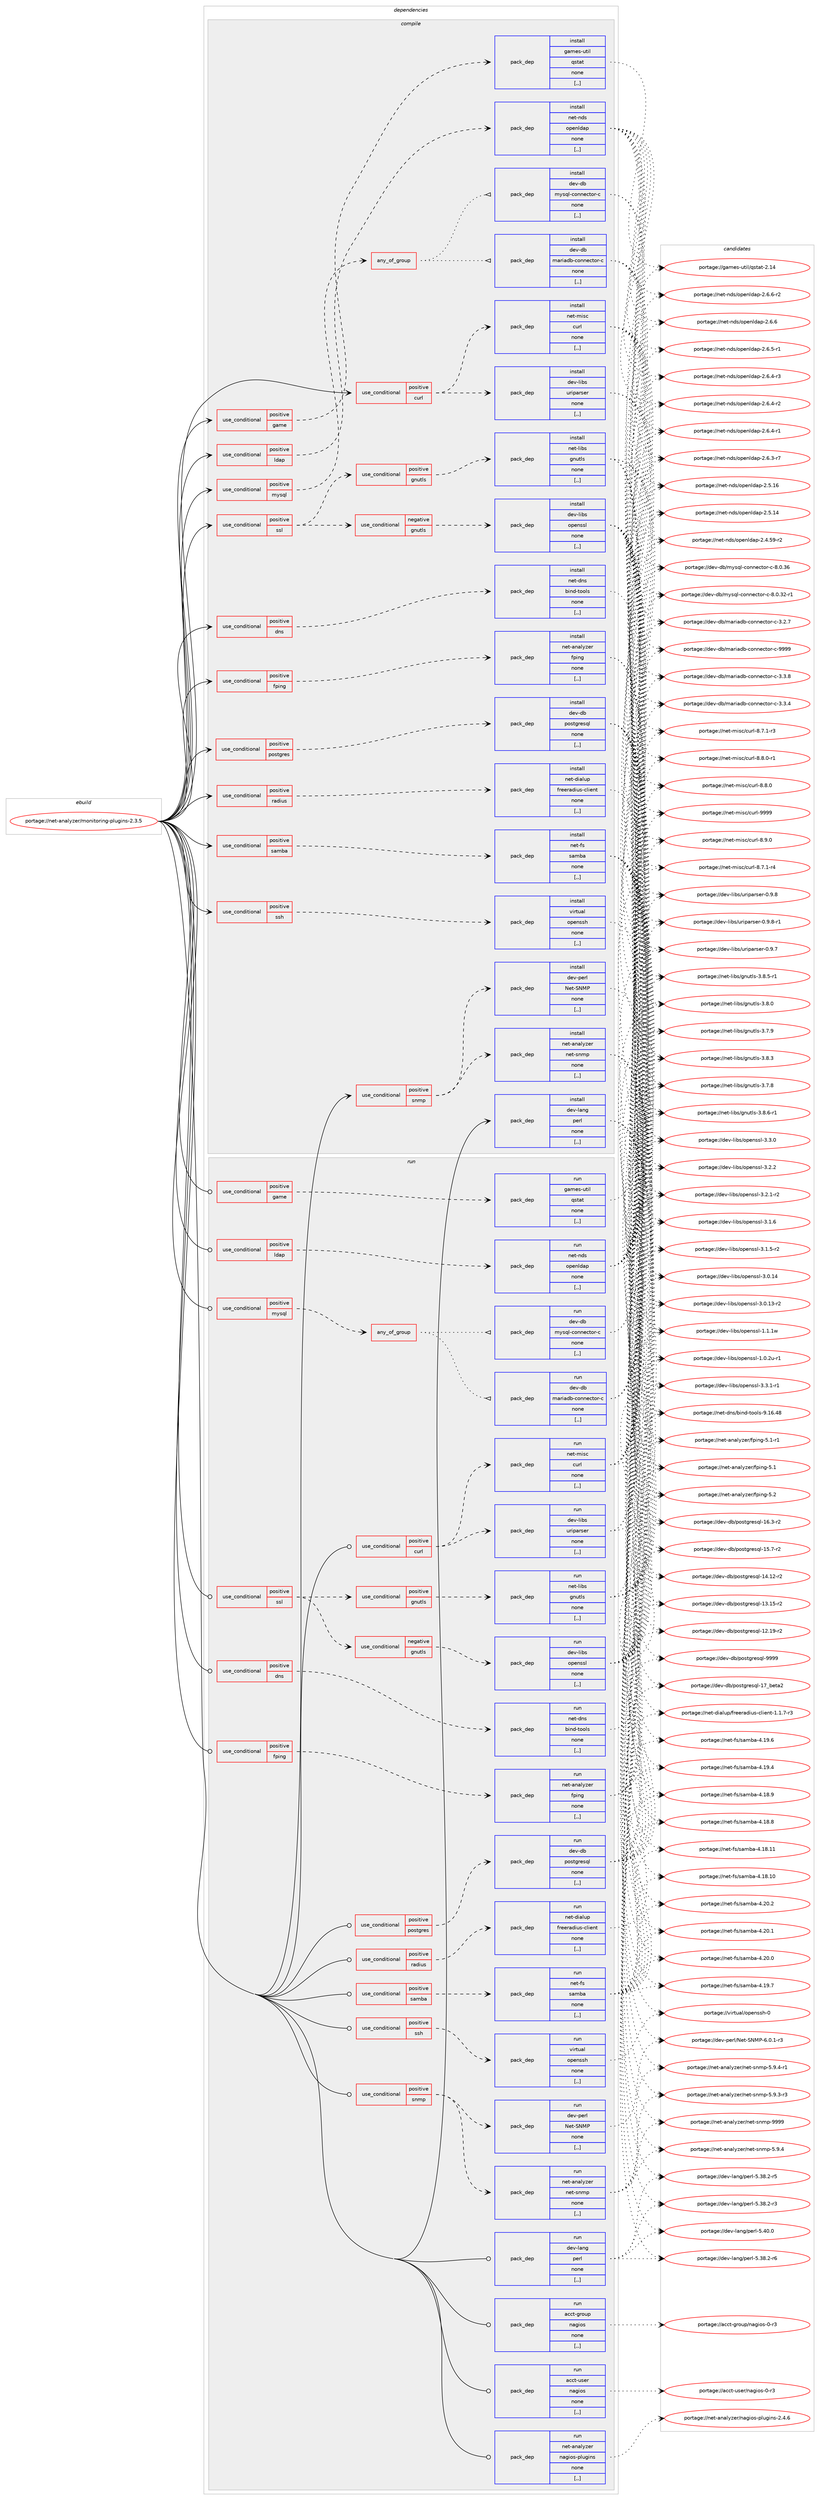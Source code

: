 digraph prolog {

# *************
# Graph options
# *************

newrank=true;
concentrate=true;
compound=true;
graph [rankdir=LR,fontname=Helvetica,fontsize=10,ranksep=1.5];#, ranksep=2.5, nodesep=0.2];
edge  [arrowhead=vee];
node  [fontname=Helvetica,fontsize=10];

# **********
# The ebuild
# **********

subgraph cluster_leftcol {
color=gray;
label=<<i>ebuild</i>>;
id [label="portage://net-analyzer/monitoring-plugins-2.3.5", color=red, width=4, href="../net-analyzer/monitoring-plugins-2.3.5.svg"];
}

# ****************
# The dependencies
# ****************

subgraph cluster_midcol {
color=gray;
label=<<i>dependencies</i>>;
subgraph cluster_compile {
fillcolor="#eeeeee";
style=filled;
label=<<i>compile</i>>;
subgraph cond86880 {
dependency337664 [label=<<TABLE BORDER="0" CELLBORDER="1" CELLSPACING="0" CELLPADDING="4"><TR><TD ROWSPAN="3" CELLPADDING="10">use_conditional</TD></TR><TR><TD>positive</TD></TR><TR><TD>curl</TD></TR></TABLE>>, shape=none, color=red];
subgraph pack248231 {
dependency337665 [label=<<TABLE BORDER="0" CELLBORDER="1" CELLSPACING="0" CELLPADDING="4" WIDTH="220"><TR><TD ROWSPAN="6" CELLPADDING="30">pack_dep</TD></TR><TR><TD WIDTH="110">install</TD></TR><TR><TD>dev-libs</TD></TR><TR><TD>uriparser</TD></TR><TR><TD>none</TD></TR><TR><TD>[,,]</TD></TR></TABLE>>, shape=none, color=blue];
}
dependency337664:e -> dependency337665:w [weight=20,style="dashed",arrowhead="vee"];
subgraph pack248232 {
dependency337666 [label=<<TABLE BORDER="0" CELLBORDER="1" CELLSPACING="0" CELLPADDING="4" WIDTH="220"><TR><TD ROWSPAN="6" CELLPADDING="30">pack_dep</TD></TR><TR><TD WIDTH="110">install</TD></TR><TR><TD>net-misc</TD></TR><TR><TD>curl</TD></TR><TR><TD>none</TD></TR><TR><TD>[,,]</TD></TR></TABLE>>, shape=none, color=blue];
}
dependency337664:e -> dependency337666:w [weight=20,style="dashed",arrowhead="vee"];
}
id:e -> dependency337664:w [weight=20,style="solid",arrowhead="vee"];
subgraph cond86881 {
dependency337667 [label=<<TABLE BORDER="0" CELLBORDER="1" CELLSPACING="0" CELLPADDING="4"><TR><TD ROWSPAN="3" CELLPADDING="10">use_conditional</TD></TR><TR><TD>positive</TD></TR><TR><TD>dns</TD></TR></TABLE>>, shape=none, color=red];
subgraph pack248233 {
dependency337668 [label=<<TABLE BORDER="0" CELLBORDER="1" CELLSPACING="0" CELLPADDING="4" WIDTH="220"><TR><TD ROWSPAN="6" CELLPADDING="30">pack_dep</TD></TR><TR><TD WIDTH="110">install</TD></TR><TR><TD>net-dns</TD></TR><TR><TD>bind-tools</TD></TR><TR><TD>none</TD></TR><TR><TD>[,,]</TD></TR></TABLE>>, shape=none, color=blue];
}
dependency337667:e -> dependency337668:w [weight=20,style="dashed",arrowhead="vee"];
}
id:e -> dependency337667:w [weight=20,style="solid",arrowhead="vee"];
subgraph cond86882 {
dependency337669 [label=<<TABLE BORDER="0" CELLBORDER="1" CELLSPACING="0" CELLPADDING="4"><TR><TD ROWSPAN="3" CELLPADDING="10">use_conditional</TD></TR><TR><TD>positive</TD></TR><TR><TD>fping</TD></TR></TABLE>>, shape=none, color=red];
subgraph pack248234 {
dependency337670 [label=<<TABLE BORDER="0" CELLBORDER="1" CELLSPACING="0" CELLPADDING="4" WIDTH="220"><TR><TD ROWSPAN="6" CELLPADDING="30">pack_dep</TD></TR><TR><TD WIDTH="110">install</TD></TR><TR><TD>net-analyzer</TD></TR><TR><TD>fping</TD></TR><TR><TD>none</TD></TR><TR><TD>[,,]</TD></TR></TABLE>>, shape=none, color=blue];
}
dependency337669:e -> dependency337670:w [weight=20,style="dashed",arrowhead="vee"];
}
id:e -> dependency337669:w [weight=20,style="solid",arrowhead="vee"];
subgraph cond86883 {
dependency337671 [label=<<TABLE BORDER="0" CELLBORDER="1" CELLSPACING="0" CELLPADDING="4"><TR><TD ROWSPAN="3" CELLPADDING="10">use_conditional</TD></TR><TR><TD>positive</TD></TR><TR><TD>game</TD></TR></TABLE>>, shape=none, color=red];
subgraph pack248235 {
dependency337672 [label=<<TABLE BORDER="0" CELLBORDER="1" CELLSPACING="0" CELLPADDING="4" WIDTH="220"><TR><TD ROWSPAN="6" CELLPADDING="30">pack_dep</TD></TR><TR><TD WIDTH="110">install</TD></TR><TR><TD>games-util</TD></TR><TR><TD>qstat</TD></TR><TR><TD>none</TD></TR><TR><TD>[,,]</TD></TR></TABLE>>, shape=none, color=blue];
}
dependency337671:e -> dependency337672:w [weight=20,style="dashed",arrowhead="vee"];
}
id:e -> dependency337671:w [weight=20,style="solid",arrowhead="vee"];
subgraph cond86884 {
dependency337673 [label=<<TABLE BORDER="0" CELLBORDER="1" CELLSPACING="0" CELLPADDING="4"><TR><TD ROWSPAN="3" CELLPADDING="10">use_conditional</TD></TR><TR><TD>positive</TD></TR><TR><TD>ldap</TD></TR></TABLE>>, shape=none, color=red];
subgraph pack248236 {
dependency337674 [label=<<TABLE BORDER="0" CELLBORDER="1" CELLSPACING="0" CELLPADDING="4" WIDTH="220"><TR><TD ROWSPAN="6" CELLPADDING="30">pack_dep</TD></TR><TR><TD WIDTH="110">install</TD></TR><TR><TD>net-nds</TD></TR><TR><TD>openldap</TD></TR><TR><TD>none</TD></TR><TR><TD>[,,]</TD></TR></TABLE>>, shape=none, color=blue];
}
dependency337673:e -> dependency337674:w [weight=20,style="dashed",arrowhead="vee"];
}
id:e -> dependency337673:w [weight=20,style="solid",arrowhead="vee"];
subgraph cond86885 {
dependency337675 [label=<<TABLE BORDER="0" CELLBORDER="1" CELLSPACING="0" CELLPADDING="4"><TR><TD ROWSPAN="3" CELLPADDING="10">use_conditional</TD></TR><TR><TD>positive</TD></TR><TR><TD>mysql</TD></TR></TABLE>>, shape=none, color=red];
subgraph any2373 {
dependency337676 [label=<<TABLE BORDER="0" CELLBORDER="1" CELLSPACING="0" CELLPADDING="4"><TR><TD CELLPADDING="10">any_of_group</TD></TR></TABLE>>, shape=none, color=red];subgraph pack248237 {
dependency337677 [label=<<TABLE BORDER="0" CELLBORDER="1" CELLSPACING="0" CELLPADDING="4" WIDTH="220"><TR><TD ROWSPAN="6" CELLPADDING="30">pack_dep</TD></TR><TR><TD WIDTH="110">install</TD></TR><TR><TD>dev-db</TD></TR><TR><TD>mysql-connector-c</TD></TR><TR><TD>none</TD></TR><TR><TD>[,,]</TD></TR></TABLE>>, shape=none, color=blue];
}
dependency337676:e -> dependency337677:w [weight=20,style="dotted",arrowhead="oinv"];
subgraph pack248238 {
dependency337678 [label=<<TABLE BORDER="0" CELLBORDER="1" CELLSPACING="0" CELLPADDING="4" WIDTH="220"><TR><TD ROWSPAN="6" CELLPADDING="30">pack_dep</TD></TR><TR><TD WIDTH="110">install</TD></TR><TR><TD>dev-db</TD></TR><TR><TD>mariadb-connector-c</TD></TR><TR><TD>none</TD></TR><TR><TD>[,,]</TD></TR></TABLE>>, shape=none, color=blue];
}
dependency337676:e -> dependency337678:w [weight=20,style="dotted",arrowhead="oinv"];
}
dependency337675:e -> dependency337676:w [weight=20,style="dashed",arrowhead="vee"];
}
id:e -> dependency337675:w [weight=20,style="solid",arrowhead="vee"];
subgraph cond86886 {
dependency337679 [label=<<TABLE BORDER="0" CELLBORDER="1" CELLSPACING="0" CELLPADDING="4"><TR><TD ROWSPAN="3" CELLPADDING="10">use_conditional</TD></TR><TR><TD>positive</TD></TR><TR><TD>postgres</TD></TR></TABLE>>, shape=none, color=red];
subgraph pack248239 {
dependency337680 [label=<<TABLE BORDER="0" CELLBORDER="1" CELLSPACING="0" CELLPADDING="4" WIDTH="220"><TR><TD ROWSPAN="6" CELLPADDING="30">pack_dep</TD></TR><TR><TD WIDTH="110">install</TD></TR><TR><TD>dev-db</TD></TR><TR><TD>postgresql</TD></TR><TR><TD>none</TD></TR><TR><TD>[,,]</TD></TR></TABLE>>, shape=none, color=blue];
}
dependency337679:e -> dependency337680:w [weight=20,style="dashed",arrowhead="vee"];
}
id:e -> dependency337679:w [weight=20,style="solid",arrowhead="vee"];
subgraph cond86887 {
dependency337681 [label=<<TABLE BORDER="0" CELLBORDER="1" CELLSPACING="0" CELLPADDING="4"><TR><TD ROWSPAN="3" CELLPADDING="10">use_conditional</TD></TR><TR><TD>positive</TD></TR><TR><TD>radius</TD></TR></TABLE>>, shape=none, color=red];
subgraph pack248240 {
dependency337682 [label=<<TABLE BORDER="0" CELLBORDER="1" CELLSPACING="0" CELLPADDING="4" WIDTH="220"><TR><TD ROWSPAN="6" CELLPADDING="30">pack_dep</TD></TR><TR><TD WIDTH="110">install</TD></TR><TR><TD>net-dialup</TD></TR><TR><TD>freeradius-client</TD></TR><TR><TD>none</TD></TR><TR><TD>[,,]</TD></TR></TABLE>>, shape=none, color=blue];
}
dependency337681:e -> dependency337682:w [weight=20,style="dashed",arrowhead="vee"];
}
id:e -> dependency337681:w [weight=20,style="solid",arrowhead="vee"];
subgraph cond86888 {
dependency337683 [label=<<TABLE BORDER="0" CELLBORDER="1" CELLSPACING="0" CELLPADDING="4"><TR><TD ROWSPAN="3" CELLPADDING="10">use_conditional</TD></TR><TR><TD>positive</TD></TR><TR><TD>samba</TD></TR></TABLE>>, shape=none, color=red];
subgraph pack248241 {
dependency337684 [label=<<TABLE BORDER="0" CELLBORDER="1" CELLSPACING="0" CELLPADDING="4" WIDTH="220"><TR><TD ROWSPAN="6" CELLPADDING="30">pack_dep</TD></TR><TR><TD WIDTH="110">install</TD></TR><TR><TD>net-fs</TD></TR><TR><TD>samba</TD></TR><TR><TD>none</TD></TR><TR><TD>[,,]</TD></TR></TABLE>>, shape=none, color=blue];
}
dependency337683:e -> dependency337684:w [weight=20,style="dashed",arrowhead="vee"];
}
id:e -> dependency337683:w [weight=20,style="solid",arrowhead="vee"];
subgraph cond86889 {
dependency337685 [label=<<TABLE BORDER="0" CELLBORDER="1" CELLSPACING="0" CELLPADDING="4"><TR><TD ROWSPAN="3" CELLPADDING="10">use_conditional</TD></TR><TR><TD>positive</TD></TR><TR><TD>snmp</TD></TR></TABLE>>, shape=none, color=red];
subgraph pack248242 {
dependency337686 [label=<<TABLE BORDER="0" CELLBORDER="1" CELLSPACING="0" CELLPADDING="4" WIDTH="220"><TR><TD ROWSPAN="6" CELLPADDING="30">pack_dep</TD></TR><TR><TD WIDTH="110">install</TD></TR><TR><TD>dev-perl</TD></TR><TR><TD>Net-SNMP</TD></TR><TR><TD>none</TD></TR><TR><TD>[,,]</TD></TR></TABLE>>, shape=none, color=blue];
}
dependency337685:e -> dependency337686:w [weight=20,style="dashed",arrowhead="vee"];
subgraph pack248243 {
dependency337687 [label=<<TABLE BORDER="0" CELLBORDER="1" CELLSPACING="0" CELLPADDING="4" WIDTH="220"><TR><TD ROWSPAN="6" CELLPADDING="30">pack_dep</TD></TR><TR><TD WIDTH="110">install</TD></TR><TR><TD>net-analyzer</TD></TR><TR><TD>net-snmp</TD></TR><TR><TD>none</TD></TR><TR><TD>[,,]</TD></TR></TABLE>>, shape=none, color=blue];
}
dependency337685:e -> dependency337687:w [weight=20,style="dashed",arrowhead="vee"];
}
id:e -> dependency337685:w [weight=20,style="solid",arrowhead="vee"];
subgraph cond86890 {
dependency337688 [label=<<TABLE BORDER="0" CELLBORDER="1" CELLSPACING="0" CELLPADDING="4"><TR><TD ROWSPAN="3" CELLPADDING="10">use_conditional</TD></TR><TR><TD>positive</TD></TR><TR><TD>ssh</TD></TR></TABLE>>, shape=none, color=red];
subgraph pack248244 {
dependency337689 [label=<<TABLE BORDER="0" CELLBORDER="1" CELLSPACING="0" CELLPADDING="4" WIDTH="220"><TR><TD ROWSPAN="6" CELLPADDING="30">pack_dep</TD></TR><TR><TD WIDTH="110">install</TD></TR><TR><TD>virtual</TD></TR><TR><TD>openssh</TD></TR><TR><TD>none</TD></TR><TR><TD>[,,]</TD></TR></TABLE>>, shape=none, color=blue];
}
dependency337688:e -> dependency337689:w [weight=20,style="dashed",arrowhead="vee"];
}
id:e -> dependency337688:w [weight=20,style="solid",arrowhead="vee"];
subgraph cond86891 {
dependency337690 [label=<<TABLE BORDER="0" CELLBORDER="1" CELLSPACING="0" CELLPADDING="4"><TR><TD ROWSPAN="3" CELLPADDING="10">use_conditional</TD></TR><TR><TD>positive</TD></TR><TR><TD>ssl</TD></TR></TABLE>>, shape=none, color=red];
subgraph cond86892 {
dependency337691 [label=<<TABLE BORDER="0" CELLBORDER="1" CELLSPACING="0" CELLPADDING="4"><TR><TD ROWSPAN="3" CELLPADDING="10">use_conditional</TD></TR><TR><TD>negative</TD></TR><TR><TD>gnutls</TD></TR></TABLE>>, shape=none, color=red];
subgraph pack248245 {
dependency337692 [label=<<TABLE BORDER="0" CELLBORDER="1" CELLSPACING="0" CELLPADDING="4" WIDTH="220"><TR><TD ROWSPAN="6" CELLPADDING="30">pack_dep</TD></TR><TR><TD WIDTH="110">install</TD></TR><TR><TD>dev-libs</TD></TR><TR><TD>openssl</TD></TR><TR><TD>none</TD></TR><TR><TD>[,,]</TD></TR></TABLE>>, shape=none, color=blue];
}
dependency337691:e -> dependency337692:w [weight=20,style="dashed",arrowhead="vee"];
}
dependency337690:e -> dependency337691:w [weight=20,style="dashed",arrowhead="vee"];
subgraph cond86893 {
dependency337693 [label=<<TABLE BORDER="0" CELLBORDER="1" CELLSPACING="0" CELLPADDING="4"><TR><TD ROWSPAN="3" CELLPADDING="10">use_conditional</TD></TR><TR><TD>positive</TD></TR><TR><TD>gnutls</TD></TR></TABLE>>, shape=none, color=red];
subgraph pack248246 {
dependency337694 [label=<<TABLE BORDER="0" CELLBORDER="1" CELLSPACING="0" CELLPADDING="4" WIDTH="220"><TR><TD ROWSPAN="6" CELLPADDING="30">pack_dep</TD></TR><TR><TD WIDTH="110">install</TD></TR><TR><TD>net-libs</TD></TR><TR><TD>gnutls</TD></TR><TR><TD>none</TD></TR><TR><TD>[,,]</TD></TR></TABLE>>, shape=none, color=blue];
}
dependency337693:e -> dependency337694:w [weight=20,style="dashed",arrowhead="vee"];
}
dependency337690:e -> dependency337693:w [weight=20,style="dashed",arrowhead="vee"];
}
id:e -> dependency337690:w [weight=20,style="solid",arrowhead="vee"];
subgraph pack248247 {
dependency337695 [label=<<TABLE BORDER="0" CELLBORDER="1" CELLSPACING="0" CELLPADDING="4" WIDTH="220"><TR><TD ROWSPAN="6" CELLPADDING="30">pack_dep</TD></TR><TR><TD WIDTH="110">install</TD></TR><TR><TD>dev-lang</TD></TR><TR><TD>perl</TD></TR><TR><TD>none</TD></TR><TR><TD>[,,]</TD></TR></TABLE>>, shape=none, color=blue];
}
id:e -> dependency337695:w [weight=20,style="solid",arrowhead="vee"];
}
subgraph cluster_compileandrun {
fillcolor="#eeeeee";
style=filled;
label=<<i>compile and run</i>>;
}
subgraph cluster_run {
fillcolor="#eeeeee";
style=filled;
label=<<i>run</i>>;
subgraph cond86894 {
dependency337696 [label=<<TABLE BORDER="0" CELLBORDER="1" CELLSPACING="0" CELLPADDING="4"><TR><TD ROWSPAN="3" CELLPADDING="10">use_conditional</TD></TR><TR><TD>positive</TD></TR><TR><TD>curl</TD></TR></TABLE>>, shape=none, color=red];
subgraph pack248248 {
dependency337697 [label=<<TABLE BORDER="0" CELLBORDER="1" CELLSPACING="0" CELLPADDING="4" WIDTH="220"><TR><TD ROWSPAN="6" CELLPADDING="30">pack_dep</TD></TR><TR><TD WIDTH="110">run</TD></TR><TR><TD>dev-libs</TD></TR><TR><TD>uriparser</TD></TR><TR><TD>none</TD></TR><TR><TD>[,,]</TD></TR></TABLE>>, shape=none, color=blue];
}
dependency337696:e -> dependency337697:w [weight=20,style="dashed",arrowhead="vee"];
subgraph pack248249 {
dependency337698 [label=<<TABLE BORDER="0" CELLBORDER="1" CELLSPACING="0" CELLPADDING="4" WIDTH="220"><TR><TD ROWSPAN="6" CELLPADDING="30">pack_dep</TD></TR><TR><TD WIDTH="110">run</TD></TR><TR><TD>net-misc</TD></TR><TR><TD>curl</TD></TR><TR><TD>none</TD></TR><TR><TD>[,,]</TD></TR></TABLE>>, shape=none, color=blue];
}
dependency337696:e -> dependency337698:w [weight=20,style="dashed",arrowhead="vee"];
}
id:e -> dependency337696:w [weight=20,style="solid",arrowhead="odot"];
subgraph cond86895 {
dependency337699 [label=<<TABLE BORDER="0" CELLBORDER="1" CELLSPACING="0" CELLPADDING="4"><TR><TD ROWSPAN="3" CELLPADDING="10">use_conditional</TD></TR><TR><TD>positive</TD></TR><TR><TD>dns</TD></TR></TABLE>>, shape=none, color=red];
subgraph pack248250 {
dependency337700 [label=<<TABLE BORDER="0" CELLBORDER="1" CELLSPACING="0" CELLPADDING="4" WIDTH="220"><TR><TD ROWSPAN="6" CELLPADDING="30">pack_dep</TD></TR><TR><TD WIDTH="110">run</TD></TR><TR><TD>net-dns</TD></TR><TR><TD>bind-tools</TD></TR><TR><TD>none</TD></TR><TR><TD>[,,]</TD></TR></TABLE>>, shape=none, color=blue];
}
dependency337699:e -> dependency337700:w [weight=20,style="dashed",arrowhead="vee"];
}
id:e -> dependency337699:w [weight=20,style="solid",arrowhead="odot"];
subgraph cond86896 {
dependency337701 [label=<<TABLE BORDER="0" CELLBORDER="1" CELLSPACING="0" CELLPADDING="4"><TR><TD ROWSPAN="3" CELLPADDING="10">use_conditional</TD></TR><TR><TD>positive</TD></TR><TR><TD>fping</TD></TR></TABLE>>, shape=none, color=red];
subgraph pack248251 {
dependency337702 [label=<<TABLE BORDER="0" CELLBORDER="1" CELLSPACING="0" CELLPADDING="4" WIDTH="220"><TR><TD ROWSPAN="6" CELLPADDING="30">pack_dep</TD></TR><TR><TD WIDTH="110">run</TD></TR><TR><TD>net-analyzer</TD></TR><TR><TD>fping</TD></TR><TR><TD>none</TD></TR><TR><TD>[,,]</TD></TR></TABLE>>, shape=none, color=blue];
}
dependency337701:e -> dependency337702:w [weight=20,style="dashed",arrowhead="vee"];
}
id:e -> dependency337701:w [weight=20,style="solid",arrowhead="odot"];
subgraph cond86897 {
dependency337703 [label=<<TABLE BORDER="0" CELLBORDER="1" CELLSPACING="0" CELLPADDING="4"><TR><TD ROWSPAN="3" CELLPADDING="10">use_conditional</TD></TR><TR><TD>positive</TD></TR><TR><TD>game</TD></TR></TABLE>>, shape=none, color=red];
subgraph pack248252 {
dependency337704 [label=<<TABLE BORDER="0" CELLBORDER="1" CELLSPACING="0" CELLPADDING="4" WIDTH="220"><TR><TD ROWSPAN="6" CELLPADDING="30">pack_dep</TD></TR><TR><TD WIDTH="110">run</TD></TR><TR><TD>games-util</TD></TR><TR><TD>qstat</TD></TR><TR><TD>none</TD></TR><TR><TD>[,,]</TD></TR></TABLE>>, shape=none, color=blue];
}
dependency337703:e -> dependency337704:w [weight=20,style="dashed",arrowhead="vee"];
}
id:e -> dependency337703:w [weight=20,style="solid",arrowhead="odot"];
subgraph cond86898 {
dependency337705 [label=<<TABLE BORDER="0" CELLBORDER="1" CELLSPACING="0" CELLPADDING="4"><TR><TD ROWSPAN="3" CELLPADDING="10">use_conditional</TD></TR><TR><TD>positive</TD></TR><TR><TD>ldap</TD></TR></TABLE>>, shape=none, color=red];
subgraph pack248253 {
dependency337706 [label=<<TABLE BORDER="0" CELLBORDER="1" CELLSPACING="0" CELLPADDING="4" WIDTH="220"><TR><TD ROWSPAN="6" CELLPADDING="30">pack_dep</TD></TR><TR><TD WIDTH="110">run</TD></TR><TR><TD>net-nds</TD></TR><TR><TD>openldap</TD></TR><TR><TD>none</TD></TR><TR><TD>[,,]</TD></TR></TABLE>>, shape=none, color=blue];
}
dependency337705:e -> dependency337706:w [weight=20,style="dashed",arrowhead="vee"];
}
id:e -> dependency337705:w [weight=20,style="solid",arrowhead="odot"];
subgraph cond86899 {
dependency337707 [label=<<TABLE BORDER="0" CELLBORDER="1" CELLSPACING="0" CELLPADDING="4"><TR><TD ROWSPAN="3" CELLPADDING="10">use_conditional</TD></TR><TR><TD>positive</TD></TR><TR><TD>mysql</TD></TR></TABLE>>, shape=none, color=red];
subgraph any2374 {
dependency337708 [label=<<TABLE BORDER="0" CELLBORDER="1" CELLSPACING="0" CELLPADDING="4"><TR><TD CELLPADDING="10">any_of_group</TD></TR></TABLE>>, shape=none, color=red];subgraph pack248254 {
dependency337709 [label=<<TABLE BORDER="0" CELLBORDER="1" CELLSPACING="0" CELLPADDING="4" WIDTH="220"><TR><TD ROWSPAN="6" CELLPADDING="30">pack_dep</TD></TR><TR><TD WIDTH="110">run</TD></TR><TR><TD>dev-db</TD></TR><TR><TD>mysql-connector-c</TD></TR><TR><TD>none</TD></TR><TR><TD>[,,]</TD></TR></TABLE>>, shape=none, color=blue];
}
dependency337708:e -> dependency337709:w [weight=20,style="dotted",arrowhead="oinv"];
subgraph pack248255 {
dependency337710 [label=<<TABLE BORDER="0" CELLBORDER="1" CELLSPACING="0" CELLPADDING="4" WIDTH="220"><TR><TD ROWSPAN="6" CELLPADDING="30">pack_dep</TD></TR><TR><TD WIDTH="110">run</TD></TR><TR><TD>dev-db</TD></TR><TR><TD>mariadb-connector-c</TD></TR><TR><TD>none</TD></TR><TR><TD>[,,]</TD></TR></TABLE>>, shape=none, color=blue];
}
dependency337708:e -> dependency337710:w [weight=20,style="dotted",arrowhead="oinv"];
}
dependency337707:e -> dependency337708:w [weight=20,style="dashed",arrowhead="vee"];
}
id:e -> dependency337707:w [weight=20,style="solid",arrowhead="odot"];
subgraph cond86900 {
dependency337711 [label=<<TABLE BORDER="0" CELLBORDER="1" CELLSPACING="0" CELLPADDING="4"><TR><TD ROWSPAN="3" CELLPADDING="10">use_conditional</TD></TR><TR><TD>positive</TD></TR><TR><TD>postgres</TD></TR></TABLE>>, shape=none, color=red];
subgraph pack248256 {
dependency337712 [label=<<TABLE BORDER="0" CELLBORDER="1" CELLSPACING="0" CELLPADDING="4" WIDTH="220"><TR><TD ROWSPAN="6" CELLPADDING="30">pack_dep</TD></TR><TR><TD WIDTH="110">run</TD></TR><TR><TD>dev-db</TD></TR><TR><TD>postgresql</TD></TR><TR><TD>none</TD></TR><TR><TD>[,,]</TD></TR></TABLE>>, shape=none, color=blue];
}
dependency337711:e -> dependency337712:w [weight=20,style="dashed",arrowhead="vee"];
}
id:e -> dependency337711:w [weight=20,style="solid",arrowhead="odot"];
subgraph cond86901 {
dependency337713 [label=<<TABLE BORDER="0" CELLBORDER="1" CELLSPACING="0" CELLPADDING="4"><TR><TD ROWSPAN="3" CELLPADDING="10">use_conditional</TD></TR><TR><TD>positive</TD></TR><TR><TD>radius</TD></TR></TABLE>>, shape=none, color=red];
subgraph pack248257 {
dependency337714 [label=<<TABLE BORDER="0" CELLBORDER="1" CELLSPACING="0" CELLPADDING="4" WIDTH="220"><TR><TD ROWSPAN="6" CELLPADDING="30">pack_dep</TD></TR><TR><TD WIDTH="110">run</TD></TR><TR><TD>net-dialup</TD></TR><TR><TD>freeradius-client</TD></TR><TR><TD>none</TD></TR><TR><TD>[,,]</TD></TR></TABLE>>, shape=none, color=blue];
}
dependency337713:e -> dependency337714:w [weight=20,style="dashed",arrowhead="vee"];
}
id:e -> dependency337713:w [weight=20,style="solid",arrowhead="odot"];
subgraph cond86902 {
dependency337715 [label=<<TABLE BORDER="0" CELLBORDER="1" CELLSPACING="0" CELLPADDING="4"><TR><TD ROWSPAN="3" CELLPADDING="10">use_conditional</TD></TR><TR><TD>positive</TD></TR><TR><TD>samba</TD></TR></TABLE>>, shape=none, color=red];
subgraph pack248258 {
dependency337716 [label=<<TABLE BORDER="0" CELLBORDER="1" CELLSPACING="0" CELLPADDING="4" WIDTH="220"><TR><TD ROWSPAN="6" CELLPADDING="30">pack_dep</TD></TR><TR><TD WIDTH="110">run</TD></TR><TR><TD>net-fs</TD></TR><TR><TD>samba</TD></TR><TR><TD>none</TD></TR><TR><TD>[,,]</TD></TR></TABLE>>, shape=none, color=blue];
}
dependency337715:e -> dependency337716:w [weight=20,style="dashed",arrowhead="vee"];
}
id:e -> dependency337715:w [weight=20,style="solid",arrowhead="odot"];
subgraph cond86903 {
dependency337717 [label=<<TABLE BORDER="0" CELLBORDER="1" CELLSPACING="0" CELLPADDING="4"><TR><TD ROWSPAN="3" CELLPADDING="10">use_conditional</TD></TR><TR><TD>positive</TD></TR><TR><TD>snmp</TD></TR></TABLE>>, shape=none, color=red];
subgraph pack248259 {
dependency337718 [label=<<TABLE BORDER="0" CELLBORDER="1" CELLSPACING="0" CELLPADDING="4" WIDTH="220"><TR><TD ROWSPAN="6" CELLPADDING="30">pack_dep</TD></TR><TR><TD WIDTH="110">run</TD></TR><TR><TD>dev-perl</TD></TR><TR><TD>Net-SNMP</TD></TR><TR><TD>none</TD></TR><TR><TD>[,,]</TD></TR></TABLE>>, shape=none, color=blue];
}
dependency337717:e -> dependency337718:w [weight=20,style="dashed",arrowhead="vee"];
subgraph pack248260 {
dependency337719 [label=<<TABLE BORDER="0" CELLBORDER="1" CELLSPACING="0" CELLPADDING="4" WIDTH="220"><TR><TD ROWSPAN="6" CELLPADDING="30">pack_dep</TD></TR><TR><TD WIDTH="110">run</TD></TR><TR><TD>net-analyzer</TD></TR><TR><TD>net-snmp</TD></TR><TR><TD>none</TD></TR><TR><TD>[,,]</TD></TR></TABLE>>, shape=none, color=blue];
}
dependency337717:e -> dependency337719:w [weight=20,style="dashed",arrowhead="vee"];
}
id:e -> dependency337717:w [weight=20,style="solid",arrowhead="odot"];
subgraph cond86904 {
dependency337720 [label=<<TABLE BORDER="0" CELLBORDER="1" CELLSPACING="0" CELLPADDING="4"><TR><TD ROWSPAN="3" CELLPADDING="10">use_conditional</TD></TR><TR><TD>positive</TD></TR><TR><TD>ssh</TD></TR></TABLE>>, shape=none, color=red];
subgraph pack248261 {
dependency337721 [label=<<TABLE BORDER="0" CELLBORDER="1" CELLSPACING="0" CELLPADDING="4" WIDTH="220"><TR><TD ROWSPAN="6" CELLPADDING="30">pack_dep</TD></TR><TR><TD WIDTH="110">run</TD></TR><TR><TD>virtual</TD></TR><TR><TD>openssh</TD></TR><TR><TD>none</TD></TR><TR><TD>[,,]</TD></TR></TABLE>>, shape=none, color=blue];
}
dependency337720:e -> dependency337721:w [weight=20,style="dashed",arrowhead="vee"];
}
id:e -> dependency337720:w [weight=20,style="solid",arrowhead="odot"];
subgraph cond86905 {
dependency337722 [label=<<TABLE BORDER="0" CELLBORDER="1" CELLSPACING="0" CELLPADDING="4"><TR><TD ROWSPAN="3" CELLPADDING="10">use_conditional</TD></TR><TR><TD>positive</TD></TR><TR><TD>ssl</TD></TR></TABLE>>, shape=none, color=red];
subgraph cond86906 {
dependency337723 [label=<<TABLE BORDER="0" CELLBORDER="1" CELLSPACING="0" CELLPADDING="4"><TR><TD ROWSPAN="3" CELLPADDING="10">use_conditional</TD></TR><TR><TD>negative</TD></TR><TR><TD>gnutls</TD></TR></TABLE>>, shape=none, color=red];
subgraph pack248262 {
dependency337724 [label=<<TABLE BORDER="0" CELLBORDER="1" CELLSPACING="0" CELLPADDING="4" WIDTH="220"><TR><TD ROWSPAN="6" CELLPADDING="30">pack_dep</TD></TR><TR><TD WIDTH="110">run</TD></TR><TR><TD>dev-libs</TD></TR><TR><TD>openssl</TD></TR><TR><TD>none</TD></TR><TR><TD>[,,]</TD></TR></TABLE>>, shape=none, color=blue];
}
dependency337723:e -> dependency337724:w [weight=20,style="dashed",arrowhead="vee"];
}
dependency337722:e -> dependency337723:w [weight=20,style="dashed",arrowhead="vee"];
subgraph cond86907 {
dependency337725 [label=<<TABLE BORDER="0" CELLBORDER="1" CELLSPACING="0" CELLPADDING="4"><TR><TD ROWSPAN="3" CELLPADDING="10">use_conditional</TD></TR><TR><TD>positive</TD></TR><TR><TD>gnutls</TD></TR></TABLE>>, shape=none, color=red];
subgraph pack248263 {
dependency337726 [label=<<TABLE BORDER="0" CELLBORDER="1" CELLSPACING="0" CELLPADDING="4" WIDTH="220"><TR><TD ROWSPAN="6" CELLPADDING="30">pack_dep</TD></TR><TR><TD WIDTH="110">run</TD></TR><TR><TD>net-libs</TD></TR><TR><TD>gnutls</TD></TR><TR><TD>none</TD></TR><TR><TD>[,,]</TD></TR></TABLE>>, shape=none, color=blue];
}
dependency337725:e -> dependency337726:w [weight=20,style="dashed",arrowhead="vee"];
}
dependency337722:e -> dependency337725:w [weight=20,style="dashed",arrowhead="vee"];
}
id:e -> dependency337722:w [weight=20,style="solid",arrowhead="odot"];
subgraph pack248264 {
dependency337727 [label=<<TABLE BORDER="0" CELLBORDER="1" CELLSPACING="0" CELLPADDING="4" WIDTH="220"><TR><TD ROWSPAN="6" CELLPADDING="30">pack_dep</TD></TR><TR><TD WIDTH="110">run</TD></TR><TR><TD>acct-group</TD></TR><TR><TD>nagios</TD></TR><TR><TD>none</TD></TR><TR><TD>[,,]</TD></TR></TABLE>>, shape=none, color=blue];
}
id:e -> dependency337727:w [weight=20,style="solid",arrowhead="odot"];
subgraph pack248265 {
dependency337728 [label=<<TABLE BORDER="0" CELLBORDER="1" CELLSPACING="0" CELLPADDING="4" WIDTH="220"><TR><TD ROWSPAN="6" CELLPADDING="30">pack_dep</TD></TR><TR><TD WIDTH="110">run</TD></TR><TR><TD>acct-user</TD></TR><TR><TD>nagios</TD></TR><TR><TD>none</TD></TR><TR><TD>[,,]</TD></TR></TABLE>>, shape=none, color=blue];
}
id:e -> dependency337728:w [weight=20,style="solid",arrowhead="odot"];
subgraph pack248266 {
dependency337729 [label=<<TABLE BORDER="0" CELLBORDER="1" CELLSPACING="0" CELLPADDING="4" WIDTH="220"><TR><TD ROWSPAN="6" CELLPADDING="30">pack_dep</TD></TR><TR><TD WIDTH="110">run</TD></TR><TR><TD>dev-lang</TD></TR><TR><TD>perl</TD></TR><TR><TD>none</TD></TR><TR><TD>[,,]</TD></TR></TABLE>>, shape=none, color=blue];
}
id:e -> dependency337729:w [weight=20,style="solid",arrowhead="odot"];
subgraph pack248267 {
dependency337730 [label=<<TABLE BORDER="0" CELLBORDER="1" CELLSPACING="0" CELLPADDING="4" WIDTH="220"><TR><TD ROWSPAN="6" CELLPADDING="30">pack_dep</TD></TR><TR><TD WIDTH="110">run</TD></TR><TR><TD>net-analyzer</TD></TR><TR><TD>nagios-plugins</TD></TR><TR><TD>none</TD></TR><TR><TD>[,,]</TD></TR></TABLE>>, shape=none, color=blue];
}
id:e -> dependency337730:w [weight=20,style="solid",arrowhead="odot"];
}
}

# **************
# The candidates
# **************

subgraph cluster_choices {
rank=same;
color=gray;
label=<<i>candidates</i>>;

subgraph choice248231 {
color=black;
nodesep=1;
choice100101118451081059811547117114105112971141151011144548465746564511449 [label="portage://dev-libs/uriparser-0.9.8-r1", color=red, width=4,href="../dev-libs/uriparser-0.9.8-r1.svg"];
choice10010111845108105981154711711410511297114115101114454846574656 [label="portage://dev-libs/uriparser-0.9.8", color=red, width=4,href="../dev-libs/uriparser-0.9.8.svg"];
choice10010111845108105981154711711410511297114115101114454846574655 [label="portage://dev-libs/uriparser-0.9.7", color=red, width=4,href="../dev-libs/uriparser-0.9.7.svg"];
dependency337665:e -> choice100101118451081059811547117114105112971141151011144548465746564511449:w [style=dotted,weight="100"];
dependency337665:e -> choice10010111845108105981154711711410511297114115101114454846574656:w [style=dotted,weight="100"];
dependency337665:e -> choice10010111845108105981154711711410511297114115101114454846574655:w [style=dotted,weight="100"];
}
subgraph choice248232 {
color=black;
nodesep=1;
choice110101116451091051159947991171141084557575757 [label="portage://net-misc/curl-9999", color=red, width=4,href="../net-misc/curl-9999.svg"];
choice11010111645109105115994799117114108455646574648 [label="portage://net-misc/curl-8.9.0", color=red, width=4,href="../net-misc/curl-8.9.0.svg"];
choice110101116451091051159947991171141084556465646484511449 [label="portage://net-misc/curl-8.8.0-r1", color=red, width=4,href="../net-misc/curl-8.8.0-r1.svg"];
choice11010111645109105115994799117114108455646564648 [label="portage://net-misc/curl-8.8.0", color=red, width=4,href="../net-misc/curl-8.8.0.svg"];
choice110101116451091051159947991171141084556465546494511452 [label="portage://net-misc/curl-8.7.1-r4", color=red, width=4,href="../net-misc/curl-8.7.1-r4.svg"];
choice110101116451091051159947991171141084556465546494511451 [label="portage://net-misc/curl-8.7.1-r3", color=red, width=4,href="../net-misc/curl-8.7.1-r3.svg"];
dependency337666:e -> choice110101116451091051159947991171141084557575757:w [style=dotted,weight="100"];
dependency337666:e -> choice11010111645109105115994799117114108455646574648:w [style=dotted,weight="100"];
dependency337666:e -> choice110101116451091051159947991171141084556465646484511449:w [style=dotted,weight="100"];
dependency337666:e -> choice11010111645109105115994799117114108455646564648:w [style=dotted,weight="100"];
dependency337666:e -> choice110101116451091051159947991171141084556465546494511452:w [style=dotted,weight="100"];
dependency337666:e -> choice110101116451091051159947991171141084556465546494511451:w [style=dotted,weight="100"];
}
subgraph choice248233 {
color=black;
nodesep=1;
choice110101116451001101154798105110100451161111111081154557464954465256 [label="portage://net-dns/bind-tools-9.16.48", color=red, width=4,href="../net-dns/bind-tools-9.16.48.svg"];
dependency337668:e -> choice110101116451001101154798105110100451161111111081154557464954465256:w [style=dotted,weight="100"];
}
subgraph choice248234 {
color=black;
nodesep=1;
choice1101011164597110971081211221011144710211210511010345534650 [label="portage://net-analyzer/fping-5.2", color=red, width=4,href="../net-analyzer/fping-5.2.svg"];
choice11010111645971109710812112210111447102112105110103455346494511449 [label="portage://net-analyzer/fping-5.1-r1", color=red, width=4,href="../net-analyzer/fping-5.1-r1.svg"];
choice1101011164597110971081211221011144710211210511010345534649 [label="portage://net-analyzer/fping-5.1", color=red, width=4,href="../net-analyzer/fping-5.1.svg"];
dependency337670:e -> choice1101011164597110971081211221011144710211210511010345534650:w [style=dotted,weight="100"];
dependency337670:e -> choice11010111645971109710812112210111447102112105110103455346494511449:w [style=dotted,weight="100"];
dependency337670:e -> choice1101011164597110971081211221011144710211210511010345534649:w [style=dotted,weight="100"];
}
subgraph choice248235 {
color=black;
nodesep=1;
choice103971091011154511711610510847113115116971164550464952 [label="portage://games-util/qstat-2.14", color=red, width=4,href="../games-util/qstat-2.14.svg"];
dependency337672:e -> choice103971091011154511711610510847113115116971164550464952:w [style=dotted,weight="100"];
}
subgraph choice248236 {
color=black;
nodesep=1;
choice1101011164511010011547111112101110108100971124550465446544511450 [label="portage://net-nds/openldap-2.6.6-r2", color=red, width=4,href="../net-nds/openldap-2.6.6-r2.svg"];
choice110101116451101001154711111210111010810097112455046544654 [label="portage://net-nds/openldap-2.6.6", color=red, width=4,href="../net-nds/openldap-2.6.6.svg"];
choice1101011164511010011547111112101110108100971124550465446534511449 [label="portage://net-nds/openldap-2.6.5-r1", color=red, width=4,href="../net-nds/openldap-2.6.5-r1.svg"];
choice1101011164511010011547111112101110108100971124550465446524511451 [label="portage://net-nds/openldap-2.6.4-r3", color=red, width=4,href="../net-nds/openldap-2.6.4-r3.svg"];
choice1101011164511010011547111112101110108100971124550465446524511450 [label="portage://net-nds/openldap-2.6.4-r2", color=red, width=4,href="../net-nds/openldap-2.6.4-r2.svg"];
choice1101011164511010011547111112101110108100971124550465446524511449 [label="portage://net-nds/openldap-2.6.4-r1", color=red, width=4,href="../net-nds/openldap-2.6.4-r1.svg"];
choice1101011164511010011547111112101110108100971124550465446514511455 [label="portage://net-nds/openldap-2.6.3-r7", color=red, width=4,href="../net-nds/openldap-2.6.3-r7.svg"];
choice11010111645110100115471111121011101081009711245504653464954 [label="portage://net-nds/openldap-2.5.16", color=red, width=4,href="../net-nds/openldap-2.5.16.svg"];
choice11010111645110100115471111121011101081009711245504653464952 [label="portage://net-nds/openldap-2.5.14", color=red, width=4,href="../net-nds/openldap-2.5.14.svg"];
choice110101116451101001154711111210111010810097112455046524653574511450 [label="portage://net-nds/openldap-2.4.59-r2", color=red, width=4,href="../net-nds/openldap-2.4.59-r2.svg"];
dependency337674:e -> choice1101011164511010011547111112101110108100971124550465446544511450:w [style=dotted,weight="100"];
dependency337674:e -> choice110101116451101001154711111210111010810097112455046544654:w [style=dotted,weight="100"];
dependency337674:e -> choice1101011164511010011547111112101110108100971124550465446534511449:w [style=dotted,weight="100"];
dependency337674:e -> choice1101011164511010011547111112101110108100971124550465446524511451:w [style=dotted,weight="100"];
dependency337674:e -> choice1101011164511010011547111112101110108100971124550465446524511450:w [style=dotted,weight="100"];
dependency337674:e -> choice1101011164511010011547111112101110108100971124550465446524511449:w [style=dotted,weight="100"];
dependency337674:e -> choice1101011164511010011547111112101110108100971124550465446514511455:w [style=dotted,weight="100"];
dependency337674:e -> choice11010111645110100115471111121011101081009711245504653464954:w [style=dotted,weight="100"];
dependency337674:e -> choice11010111645110100115471111121011101081009711245504653464952:w [style=dotted,weight="100"];
dependency337674:e -> choice110101116451101001154711111210111010810097112455046524653574511450:w [style=dotted,weight="100"];
}
subgraph choice248237 {
color=black;
nodesep=1;
choice100101118451009847109121115113108459911111011010199116111114459945564648465154 [label="portage://dev-db/mysql-connector-c-8.0.36", color=red, width=4,href="../dev-db/mysql-connector-c-8.0.36.svg"];
choice1001011184510098471091211151131084599111110110101991161111144599455646484651504511449 [label="portage://dev-db/mysql-connector-c-8.0.32-r1", color=red, width=4,href="../dev-db/mysql-connector-c-8.0.32-r1.svg"];
dependency337677:e -> choice100101118451009847109121115113108459911111011010199116111114459945564648465154:w [style=dotted,weight="100"];
dependency337677:e -> choice1001011184510098471091211151131084599111110110101991161111144599455646484651504511449:w [style=dotted,weight="100"];
}
subgraph choice248238 {
color=black;
nodesep=1;
choice10010111845100984710997114105971009845991111101101019911611111445994557575757 [label="portage://dev-db/mariadb-connector-c-9999", color=red, width=4,href="../dev-db/mariadb-connector-c-9999.svg"];
choice1001011184510098471099711410597100984599111110110101991161111144599455146514656 [label="portage://dev-db/mariadb-connector-c-3.3.8", color=red, width=4,href="../dev-db/mariadb-connector-c-3.3.8.svg"];
choice1001011184510098471099711410597100984599111110110101991161111144599455146514652 [label="portage://dev-db/mariadb-connector-c-3.3.4", color=red, width=4,href="../dev-db/mariadb-connector-c-3.3.4.svg"];
choice1001011184510098471099711410597100984599111110110101991161111144599455146504655 [label="portage://dev-db/mariadb-connector-c-3.2.7", color=red, width=4,href="../dev-db/mariadb-connector-c-3.2.7.svg"];
dependency337678:e -> choice10010111845100984710997114105971009845991111101101019911611111445994557575757:w [style=dotted,weight="100"];
dependency337678:e -> choice1001011184510098471099711410597100984599111110110101991161111144599455146514656:w [style=dotted,weight="100"];
dependency337678:e -> choice1001011184510098471099711410597100984599111110110101991161111144599455146514652:w [style=dotted,weight="100"];
dependency337678:e -> choice1001011184510098471099711410597100984599111110110101991161111144599455146504655:w [style=dotted,weight="100"];
}
subgraph choice248239 {
color=black;
nodesep=1;
choice1001011184510098471121111151161031141011151131084557575757 [label="portage://dev-db/postgresql-9999", color=red, width=4,href="../dev-db/postgresql-9999.svg"];
choice10010111845100984711211111511610311410111511310845495595981011169750 [label="portage://dev-db/postgresql-17_beta2", color=red, width=4,href="../dev-db/postgresql-17_beta2.svg"];
choice10010111845100984711211111511610311410111511310845495446514511450 [label="portage://dev-db/postgresql-16.3-r2", color=red, width=4,href="../dev-db/postgresql-16.3-r2.svg"];
choice10010111845100984711211111511610311410111511310845495346554511450 [label="portage://dev-db/postgresql-15.7-r2", color=red, width=4,href="../dev-db/postgresql-15.7-r2.svg"];
choice1001011184510098471121111151161031141011151131084549524649504511450 [label="portage://dev-db/postgresql-14.12-r2", color=red, width=4,href="../dev-db/postgresql-14.12-r2.svg"];
choice1001011184510098471121111151161031141011151131084549514649534511450 [label="portage://dev-db/postgresql-13.15-r2", color=red, width=4,href="../dev-db/postgresql-13.15-r2.svg"];
choice1001011184510098471121111151161031141011151131084549504649574511450 [label="portage://dev-db/postgresql-12.19-r2", color=red, width=4,href="../dev-db/postgresql-12.19-r2.svg"];
dependency337680:e -> choice1001011184510098471121111151161031141011151131084557575757:w [style=dotted,weight="100"];
dependency337680:e -> choice10010111845100984711211111511610311410111511310845495595981011169750:w [style=dotted,weight="100"];
dependency337680:e -> choice10010111845100984711211111511610311410111511310845495446514511450:w [style=dotted,weight="100"];
dependency337680:e -> choice10010111845100984711211111511610311410111511310845495346554511450:w [style=dotted,weight="100"];
dependency337680:e -> choice1001011184510098471121111151161031141011151131084549524649504511450:w [style=dotted,weight="100"];
dependency337680:e -> choice1001011184510098471121111151161031141011151131084549514649534511450:w [style=dotted,weight="100"];
dependency337680:e -> choice1001011184510098471121111151161031141011151131084549504649574511450:w [style=dotted,weight="100"];
}
subgraph choice248240 {
color=black;
nodesep=1;
choice1101011164510010597108117112471021141011011149710010511711545991081051011101164549464946554511451 [label="portage://net-dialup/freeradius-client-1.1.7-r3", color=red, width=4,href="../net-dialup/freeradius-client-1.1.7-r3.svg"];
dependency337682:e -> choice1101011164510010597108117112471021141011011149710010511711545991081051011101164549464946554511451:w [style=dotted,weight="100"];
}
subgraph choice248241 {
color=black;
nodesep=1;
choice110101116451021154711597109989745524650484650 [label="portage://net-fs/samba-4.20.2", color=red, width=4,href="../net-fs/samba-4.20.2.svg"];
choice110101116451021154711597109989745524650484649 [label="portage://net-fs/samba-4.20.1", color=red, width=4,href="../net-fs/samba-4.20.1.svg"];
choice110101116451021154711597109989745524650484648 [label="portage://net-fs/samba-4.20.0", color=red, width=4,href="../net-fs/samba-4.20.0.svg"];
choice110101116451021154711597109989745524649574655 [label="portage://net-fs/samba-4.19.7", color=red, width=4,href="../net-fs/samba-4.19.7.svg"];
choice110101116451021154711597109989745524649574654 [label="portage://net-fs/samba-4.19.6", color=red, width=4,href="../net-fs/samba-4.19.6.svg"];
choice110101116451021154711597109989745524649574652 [label="portage://net-fs/samba-4.19.4", color=red, width=4,href="../net-fs/samba-4.19.4.svg"];
choice11010111645102115471159710998974552464956464949 [label="portage://net-fs/samba-4.18.11", color=red, width=4,href="../net-fs/samba-4.18.11.svg"];
choice11010111645102115471159710998974552464956464948 [label="portage://net-fs/samba-4.18.10", color=red, width=4,href="../net-fs/samba-4.18.10.svg"];
choice110101116451021154711597109989745524649564657 [label="portage://net-fs/samba-4.18.9", color=red, width=4,href="../net-fs/samba-4.18.9.svg"];
choice110101116451021154711597109989745524649564656 [label="portage://net-fs/samba-4.18.8", color=red, width=4,href="../net-fs/samba-4.18.8.svg"];
dependency337684:e -> choice110101116451021154711597109989745524650484650:w [style=dotted,weight="100"];
dependency337684:e -> choice110101116451021154711597109989745524650484649:w [style=dotted,weight="100"];
dependency337684:e -> choice110101116451021154711597109989745524650484648:w [style=dotted,weight="100"];
dependency337684:e -> choice110101116451021154711597109989745524649574655:w [style=dotted,weight="100"];
dependency337684:e -> choice110101116451021154711597109989745524649574654:w [style=dotted,weight="100"];
dependency337684:e -> choice110101116451021154711597109989745524649574652:w [style=dotted,weight="100"];
dependency337684:e -> choice11010111645102115471159710998974552464956464949:w [style=dotted,weight="100"];
dependency337684:e -> choice11010111645102115471159710998974552464956464948:w [style=dotted,weight="100"];
dependency337684:e -> choice110101116451021154711597109989745524649564657:w [style=dotted,weight="100"];
dependency337684:e -> choice110101116451021154711597109989745524649564656:w [style=dotted,weight="100"];
}
subgraph choice248242 {
color=black;
nodesep=1;
choice10010111845112101114108477810111645837877804554464846494511451 [label="portage://dev-perl/Net-SNMP-6.0.1-r3", color=red, width=4,href="../dev-perl/Net-SNMP-6.0.1-r3.svg"];
dependency337686:e -> choice10010111845112101114108477810111645837877804554464846494511451:w [style=dotted,weight="100"];
}
subgraph choice248243 {
color=black;
nodesep=1;
choice11010111645971109710812112210111447110101116451151101091124557575757 [label="portage://net-analyzer/net-snmp-9999", color=red, width=4,href="../net-analyzer/net-snmp-9999.svg"];
choice11010111645971109710812112210111447110101116451151101091124553465746524511449 [label="portage://net-analyzer/net-snmp-5.9.4-r1", color=red, width=4,href="../net-analyzer/net-snmp-5.9.4-r1.svg"];
choice1101011164597110971081211221011144711010111645115110109112455346574652 [label="portage://net-analyzer/net-snmp-5.9.4", color=red, width=4,href="../net-analyzer/net-snmp-5.9.4.svg"];
choice11010111645971109710812112210111447110101116451151101091124553465746514511451 [label="portage://net-analyzer/net-snmp-5.9.3-r3", color=red, width=4,href="../net-analyzer/net-snmp-5.9.3-r3.svg"];
dependency337687:e -> choice11010111645971109710812112210111447110101116451151101091124557575757:w [style=dotted,weight="100"];
dependency337687:e -> choice11010111645971109710812112210111447110101116451151101091124553465746524511449:w [style=dotted,weight="100"];
dependency337687:e -> choice1101011164597110971081211221011144711010111645115110109112455346574652:w [style=dotted,weight="100"];
dependency337687:e -> choice11010111645971109710812112210111447110101116451151101091124553465746514511451:w [style=dotted,weight="100"];
}
subgraph choice248244 {
color=black;
nodesep=1;
choice11810511411611797108471111121011101151151044548 [label="portage://virtual/openssh-0", color=red, width=4,href="../virtual/openssh-0.svg"];
dependency337689:e -> choice11810511411611797108471111121011101151151044548:w [style=dotted,weight="100"];
}
subgraph choice248245 {
color=black;
nodesep=1;
choice1001011184510810598115471111121011101151151084551465146494511449 [label="portage://dev-libs/openssl-3.3.1-r1", color=red, width=4,href="../dev-libs/openssl-3.3.1-r1.svg"];
choice100101118451081059811547111112101110115115108455146514648 [label="portage://dev-libs/openssl-3.3.0", color=red, width=4,href="../dev-libs/openssl-3.3.0.svg"];
choice100101118451081059811547111112101110115115108455146504650 [label="portage://dev-libs/openssl-3.2.2", color=red, width=4,href="../dev-libs/openssl-3.2.2.svg"];
choice1001011184510810598115471111121011101151151084551465046494511450 [label="portage://dev-libs/openssl-3.2.1-r2", color=red, width=4,href="../dev-libs/openssl-3.2.1-r2.svg"];
choice100101118451081059811547111112101110115115108455146494654 [label="portage://dev-libs/openssl-3.1.6", color=red, width=4,href="../dev-libs/openssl-3.1.6.svg"];
choice1001011184510810598115471111121011101151151084551464946534511450 [label="portage://dev-libs/openssl-3.1.5-r2", color=red, width=4,href="../dev-libs/openssl-3.1.5-r2.svg"];
choice10010111845108105981154711111210111011511510845514648464952 [label="portage://dev-libs/openssl-3.0.14", color=red, width=4,href="../dev-libs/openssl-3.0.14.svg"];
choice100101118451081059811547111112101110115115108455146484649514511450 [label="portage://dev-libs/openssl-3.0.13-r2", color=red, width=4,href="../dev-libs/openssl-3.0.13-r2.svg"];
choice100101118451081059811547111112101110115115108454946494649119 [label="portage://dev-libs/openssl-1.1.1w", color=red, width=4,href="../dev-libs/openssl-1.1.1w.svg"];
choice1001011184510810598115471111121011101151151084549464846501174511449 [label="portage://dev-libs/openssl-1.0.2u-r1", color=red, width=4,href="../dev-libs/openssl-1.0.2u-r1.svg"];
dependency337692:e -> choice1001011184510810598115471111121011101151151084551465146494511449:w [style=dotted,weight="100"];
dependency337692:e -> choice100101118451081059811547111112101110115115108455146514648:w [style=dotted,weight="100"];
dependency337692:e -> choice100101118451081059811547111112101110115115108455146504650:w [style=dotted,weight="100"];
dependency337692:e -> choice1001011184510810598115471111121011101151151084551465046494511450:w [style=dotted,weight="100"];
dependency337692:e -> choice100101118451081059811547111112101110115115108455146494654:w [style=dotted,weight="100"];
dependency337692:e -> choice1001011184510810598115471111121011101151151084551464946534511450:w [style=dotted,weight="100"];
dependency337692:e -> choice10010111845108105981154711111210111011511510845514648464952:w [style=dotted,weight="100"];
dependency337692:e -> choice100101118451081059811547111112101110115115108455146484649514511450:w [style=dotted,weight="100"];
dependency337692:e -> choice100101118451081059811547111112101110115115108454946494649119:w [style=dotted,weight="100"];
dependency337692:e -> choice1001011184510810598115471111121011101151151084549464846501174511449:w [style=dotted,weight="100"];
}
subgraph choice248246 {
color=black;
nodesep=1;
choice1101011164510810598115471031101171161081154551465646544511449 [label="portage://net-libs/gnutls-3.8.6-r1", color=red, width=4,href="../net-libs/gnutls-3.8.6-r1.svg"];
choice1101011164510810598115471031101171161081154551465646534511449 [label="portage://net-libs/gnutls-3.8.5-r1", color=red, width=4,href="../net-libs/gnutls-3.8.5-r1.svg"];
choice110101116451081059811547103110117116108115455146564651 [label="portage://net-libs/gnutls-3.8.3", color=red, width=4,href="../net-libs/gnutls-3.8.3.svg"];
choice110101116451081059811547103110117116108115455146564648 [label="portage://net-libs/gnutls-3.8.0", color=red, width=4,href="../net-libs/gnutls-3.8.0.svg"];
choice110101116451081059811547103110117116108115455146554657 [label="portage://net-libs/gnutls-3.7.9", color=red, width=4,href="../net-libs/gnutls-3.7.9.svg"];
choice110101116451081059811547103110117116108115455146554656 [label="portage://net-libs/gnutls-3.7.8", color=red, width=4,href="../net-libs/gnutls-3.7.8.svg"];
dependency337694:e -> choice1101011164510810598115471031101171161081154551465646544511449:w [style=dotted,weight="100"];
dependency337694:e -> choice1101011164510810598115471031101171161081154551465646534511449:w [style=dotted,weight="100"];
dependency337694:e -> choice110101116451081059811547103110117116108115455146564651:w [style=dotted,weight="100"];
dependency337694:e -> choice110101116451081059811547103110117116108115455146564648:w [style=dotted,weight="100"];
dependency337694:e -> choice110101116451081059811547103110117116108115455146554657:w [style=dotted,weight="100"];
dependency337694:e -> choice110101116451081059811547103110117116108115455146554656:w [style=dotted,weight="100"];
}
subgraph choice248247 {
color=black;
nodesep=1;
choice10010111845108971101034711210111410845534652484648 [label="portage://dev-lang/perl-5.40.0", color=red, width=4,href="../dev-lang/perl-5.40.0.svg"];
choice100101118451089711010347112101114108455346515646504511454 [label="portage://dev-lang/perl-5.38.2-r6", color=red, width=4,href="../dev-lang/perl-5.38.2-r6.svg"];
choice100101118451089711010347112101114108455346515646504511453 [label="portage://dev-lang/perl-5.38.2-r5", color=red, width=4,href="../dev-lang/perl-5.38.2-r5.svg"];
choice100101118451089711010347112101114108455346515646504511451 [label="portage://dev-lang/perl-5.38.2-r3", color=red, width=4,href="../dev-lang/perl-5.38.2-r3.svg"];
dependency337695:e -> choice10010111845108971101034711210111410845534652484648:w [style=dotted,weight="100"];
dependency337695:e -> choice100101118451089711010347112101114108455346515646504511454:w [style=dotted,weight="100"];
dependency337695:e -> choice100101118451089711010347112101114108455346515646504511453:w [style=dotted,weight="100"];
dependency337695:e -> choice100101118451089711010347112101114108455346515646504511451:w [style=dotted,weight="100"];
}
subgraph choice248248 {
color=black;
nodesep=1;
choice100101118451081059811547117114105112971141151011144548465746564511449 [label="portage://dev-libs/uriparser-0.9.8-r1", color=red, width=4,href="../dev-libs/uriparser-0.9.8-r1.svg"];
choice10010111845108105981154711711410511297114115101114454846574656 [label="portage://dev-libs/uriparser-0.9.8", color=red, width=4,href="../dev-libs/uriparser-0.9.8.svg"];
choice10010111845108105981154711711410511297114115101114454846574655 [label="portage://dev-libs/uriparser-0.9.7", color=red, width=4,href="../dev-libs/uriparser-0.9.7.svg"];
dependency337697:e -> choice100101118451081059811547117114105112971141151011144548465746564511449:w [style=dotted,weight="100"];
dependency337697:e -> choice10010111845108105981154711711410511297114115101114454846574656:w [style=dotted,weight="100"];
dependency337697:e -> choice10010111845108105981154711711410511297114115101114454846574655:w [style=dotted,weight="100"];
}
subgraph choice248249 {
color=black;
nodesep=1;
choice110101116451091051159947991171141084557575757 [label="portage://net-misc/curl-9999", color=red, width=4,href="../net-misc/curl-9999.svg"];
choice11010111645109105115994799117114108455646574648 [label="portage://net-misc/curl-8.9.0", color=red, width=4,href="../net-misc/curl-8.9.0.svg"];
choice110101116451091051159947991171141084556465646484511449 [label="portage://net-misc/curl-8.8.0-r1", color=red, width=4,href="../net-misc/curl-8.8.0-r1.svg"];
choice11010111645109105115994799117114108455646564648 [label="portage://net-misc/curl-8.8.0", color=red, width=4,href="../net-misc/curl-8.8.0.svg"];
choice110101116451091051159947991171141084556465546494511452 [label="portage://net-misc/curl-8.7.1-r4", color=red, width=4,href="../net-misc/curl-8.7.1-r4.svg"];
choice110101116451091051159947991171141084556465546494511451 [label="portage://net-misc/curl-8.7.1-r3", color=red, width=4,href="../net-misc/curl-8.7.1-r3.svg"];
dependency337698:e -> choice110101116451091051159947991171141084557575757:w [style=dotted,weight="100"];
dependency337698:e -> choice11010111645109105115994799117114108455646574648:w [style=dotted,weight="100"];
dependency337698:e -> choice110101116451091051159947991171141084556465646484511449:w [style=dotted,weight="100"];
dependency337698:e -> choice11010111645109105115994799117114108455646564648:w [style=dotted,weight="100"];
dependency337698:e -> choice110101116451091051159947991171141084556465546494511452:w [style=dotted,weight="100"];
dependency337698:e -> choice110101116451091051159947991171141084556465546494511451:w [style=dotted,weight="100"];
}
subgraph choice248250 {
color=black;
nodesep=1;
choice110101116451001101154798105110100451161111111081154557464954465256 [label="portage://net-dns/bind-tools-9.16.48", color=red, width=4,href="../net-dns/bind-tools-9.16.48.svg"];
dependency337700:e -> choice110101116451001101154798105110100451161111111081154557464954465256:w [style=dotted,weight="100"];
}
subgraph choice248251 {
color=black;
nodesep=1;
choice1101011164597110971081211221011144710211210511010345534650 [label="portage://net-analyzer/fping-5.2", color=red, width=4,href="../net-analyzer/fping-5.2.svg"];
choice11010111645971109710812112210111447102112105110103455346494511449 [label="portage://net-analyzer/fping-5.1-r1", color=red, width=4,href="../net-analyzer/fping-5.1-r1.svg"];
choice1101011164597110971081211221011144710211210511010345534649 [label="portage://net-analyzer/fping-5.1", color=red, width=4,href="../net-analyzer/fping-5.1.svg"];
dependency337702:e -> choice1101011164597110971081211221011144710211210511010345534650:w [style=dotted,weight="100"];
dependency337702:e -> choice11010111645971109710812112210111447102112105110103455346494511449:w [style=dotted,weight="100"];
dependency337702:e -> choice1101011164597110971081211221011144710211210511010345534649:w [style=dotted,weight="100"];
}
subgraph choice248252 {
color=black;
nodesep=1;
choice103971091011154511711610510847113115116971164550464952 [label="portage://games-util/qstat-2.14", color=red, width=4,href="../games-util/qstat-2.14.svg"];
dependency337704:e -> choice103971091011154511711610510847113115116971164550464952:w [style=dotted,weight="100"];
}
subgraph choice248253 {
color=black;
nodesep=1;
choice1101011164511010011547111112101110108100971124550465446544511450 [label="portage://net-nds/openldap-2.6.6-r2", color=red, width=4,href="../net-nds/openldap-2.6.6-r2.svg"];
choice110101116451101001154711111210111010810097112455046544654 [label="portage://net-nds/openldap-2.6.6", color=red, width=4,href="../net-nds/openldap-2.6.6.svg"];
choice1101011164511010011547111112101110108100971124550465446534511449 [label="portage://net-nds/openldap-2.6.5-r1", color=red, width=4,href="../net-nds/openldap-2.6.5-r1.svg"];
choice1101011164511010011547111112101110108100971124550465446524511451 [label="portage://net-nds/openldap-2.6.4-r3", color=red, width=4,href="../net-nds/openldap-2.6.4-r3.svg"];
choice1101011164511010011547111112101110108100971124550465446524511450 [label="portage://net-nds/openldap-2.6.4-r2", color=red, width=4,href="../net-nds/openldap-2.6.4-r2.svg"];
choice1101011164511010011547111112101110108100971124550465446524511449 [label="portage://net-nds/openldap-2.6.4-r1", color=red, width=4,href="../net-nds/openldap-2.6.4-r1.svg"];
choice1101011164511010011547111112101110108100971124550465446514511455 [label="portage://net-nds/openldap-2.6.3-r7", color=red, width=4,href="../net-nds/openldap-2.6.3-r7.svg"];
choice11010111645110100115471111121011101081009711245504653464954 [label="portage://net-nds/openldap-2.5.16", color=red, width=4,href="../net-nds/openldap-2.5.16.svg"];
choice11010111645110100115471111121011101081009711245504653464952 [label="portage://net-nds/openldap-2.5.14", color=red, width=4,href="../net-nds/openldap-2.5.14.svg"];
choice110101116451101001154711111210111010810097112455046524653574511450 [label="portage://net-nds/openldap-2.4.59-r2", color=red, width=4,href="../net-nds/openldap-2.4.59-r2.svg"];
dependency337706:e -> choice1101011164511010011547111112101110108100971124550465446544511450:w [style=dotted,weight="100"];
dependency337706:e -> choice110101116451101001154711111210111010810097112455046544654:w [style=dotted,weight="100"];
dependency337706:e -> choice1101011164511010011547111112101110108100971124550465446534511449:w [style=dotted,weight="100"];
dependency337706:e -> choice1101011164511010011547111112101110108100971124550465446524511451:w [style=dotted,weight="100"];
dependency337706:e -> choice1101011164511010011547111112101110108100971124550465446524511450:w [style=dotted,weight="100"];
dependency337706:e -> choice1101011164511010011547111112101110108100971124550465446524511449:w [style=dotted,weight="100"];
dependency337706:e -> choice1101011164511010011547111112101110108100971124550465446514511455:w [style=dotted,weight="100"];
dependency337706:e -> choice11010111645110100115471111121011101081009711245504653464954:w [style=dotted,weight="100"];
dependency337706:e -> choice11010111645110100115471111121011101081009711245504653464952:w [style=dotted,weight="100"];
dependency337706:e -> choice110101116451101001154711111210111010810097112455046524653574511450:w [style=dotted,weight="100"];
}
subgraph choice248254 {
color=black;
nodesep=1;
choice100101118451009847109121115113108459911111011010199116111114459945564648465154 [label="portage://dev-db/mysql-connector-c-8.0.36", color=red, width=4,href="../dev-db/mysql-connector-c-8.0.36.svg"];
choice1001011184510098471091211151131084599111110110101991161111144599455646484651504511449 [label="portage://dev-db/mysql-connector-c-8.0.32-r1", color=red, width=4,href="../dev-db/mysql-connector-c-8.0.32-r1.svg"];
dependency337709:e -> choice100101118451009847109121115113108459911111011010199116111114459945564648465154:w [style=dotted,weight="100"];
dependency337709:e -> choice1001011184510098471091211151131084599111110110101991161111144599455646484651504511449:w [style=dotted,weight="100"];
}
subgraph choice248255 {
color=black;
nodesep=1;
choice10010111845100984710997114105971009845991111101101019911611111445994557575757 [label="portage://dev-db/mariadb-connector-c-9999", color=red, width=4,href="../dev-db/mariadb-connector-c-9999.svg"];
choice1001011184510098471099711410597100984599111110110101991161111144599455146514656 [label="portage://dev-db/mariadb-connector-c-3.3.8", color=red, width=4,href="../dev-db/mariadb-connector-c-3.3.8.svg"];
choice1001011184510098471099711410597100984599111110110101991161111144599455146514652 [label="portage://dev-db/mariadb-connector-c-3.3.4", color=red, width=4,href="../dev-db/mariadb-connector-c-3.3.4.svg"];
choice1001011184510098471099711410597100984599111110110101991161111144599455146504655 [label="portage://dev-db/mariadb-connector-c-3.2.7", color=red, width=4,href="../dev-db/mariadb-connector-c-3.2.7.svg"];
dependency337710:e -> choice10010111845100984710997114105971009845991111101101019911611111445994557575757:w [style=dotted,weight="100"];
dependency337710:e -> choice1001011184510098471099711410597100984599111110110101991161111144599455146514656:w [style=dotted,weight="100"];
dependency337710:e -> choice1001011184510098471099711410597100984599111110110101991161111144599455146514652:w [style=dotted,weight="100"];
dependency337710:e -> choice1001011184510098471099711410597100984599111110110101991161111144599455146504655:w [style=dotted,weight="100"];
}
subgraph choice248256 {
color=black;
nodesep=1;
choice1001011184510098471121111151161031141011151131084557575757 [label="portage://dev-db/postgresql-9999", color=red, width=4,href="../dev-db/postgresql-9999.svg"];
choice10010111845100984711211111511610311410111511310845495595981011169750 [label="portage://dev-db/postgresql-17_beta2", color=red, width=4,href="../dev-db/postgresql-17_beta2.svg"];
choice10010111845100984711211111511610311410111511310845495446514511450 [label="portage://dev-db/postgresql-16.3-r2", color=red, width=4,href="../dev-db/postgresql-16.3-r2.svg"];
choice10010111845100984711211111511610311410111511310845495346554511450 [label="portage://dev-db/postgresql-15.7-r2", color=red, width=4,href="../dev-db/postgresql-15.7-r2.svg"];
choice1001011184510098471121111151161031141011151131084549524649504511450 [label="portage://dev-db/postgresql-14.12-r2", color=red, width=4,href="../dev-db/postgresql-14.12-r2.svg"];
choice1001011184510098471121111151161031141011151131084549514649534511450 [label="portage://dev-db/postgresql-13.15-r2", color=red, width=4,href="../dev-db/postgresql-13.15-r2.svg"];
choice1001011184510098471121111151161031141011151131084549504649574511450 [label="portage://dev-db/postgresql-12.19-r2", color=red, width=4,href="../dev-db/postgresql-12.19-r2.svg"];
dependency337712:e -> choice1001011184510098471121111151161031141011151131084557575757:w [style=dotted,weight="100"];
dependency337712:e -> choice10010111845100984711211111511610311410111511310845495595981011169750:w [style=dotted,weight="100"];
dependency337712:e -> choice10010111845100984711211111511610311410111511310845495446514511450:w [style=dotted,weight="100"];
dependency337712:e -> choice10010111845100984711211111511610311410111511310845495346554511450:w [style=dotted,weight="100"];
dependency337712:e -> choice1001011184510098471121111151161031141011151131084549524649504511450:w [style=dotted,weight="100"];
dependency337712:e -> choice1001011184510098471121111151161031141011151131084549514649534511450:w [style=dotted,weight="100"];
dependency337712:e -> choice1001011184510098471121111151161031141011151131084549504649574511450:w [style=dotted,weight="100"];
}
subgraph choice248257 {
color=black;
nodesep=1;
choice1101011164510010597108117112471021141011011149710010511711545991081051011101164549464946554511451 [label="portage://net-dialup/freeradius-client-1.1.7-r3", color=red, width=4,href="../net-dialup/freeradius-client-1.1.7-r3.svg"];
dependency337714:e -> choice1101011164510010597108117112471021141011011149710010511711545991081051011101164549464946554511451:w [style=dotted,weight="100"];
}
subgraph choice248258 {
color=black;
nodesep=1;
choice110101116451021154711597109989745524650484650 [label="portage://net-fs/samba-4.20.2", color=red, width=4,href="../net-fs/samba-4.20.2.svg"];
choice110101116451021154711597109989745524650484649 [label="portage://net-fs/samba-4.20.1", color=red, width=4,href="../net-fs/samba-4.20.1.svg"];
choice110101116451021154711597109989745524650484648 [label="portage://net-fs/samba-4.20.0", color=red, width=4,href="../net-fs/samba-4.20.0.svg"];
choice110101116451021154711597109989745524649574655 [label="portage://net-fs/samba-4.19.7", color=red, width=4,href="../net-fs/samba-4.19.7.svg"];
choice110101116451021154711597109989745524649574654 [label="portage://net-fs/samba-4.19.6", color=red, width=4,href="../net-fs/samba-4.19.6.svg"];
choice110101116451021154711597109989745524649574652 [label="portage://net-fs/samba-4.19.4", color=red, width=4,href="../net-fs/samba-4.19.4.svg"];
choice11010111645102115471159710998974552464956464949 [label="portage://net-fs/samba-4.18.11", color=red, width=4,href="../net-fs/samba-4.18.11.svg"];
choice11010111645102115471159710998974552464956464948 [label="portage://net-fs/samba-4.18.10", color=red, width=4,href="../net-fs/samba-4.18.10.svg"];
choice110101116451021154711597109989745524649564657 [label="portage://net-fs/samba-4.18.9", color=red, width=4,href="../net-fs/samba-4.18.9.svg"];
choice110101116451021154711597109989745524649564656 [label="portage://net-fs/samba-4.18.8", color=red, width=4,href="../net-fs/samba-4.18.8.svg"];
dependency337716:e -> choice110101116451021154711597109989745524650484650:w [style=dotted,weight="100"];
dependency337716:e -> choice110101116451021154711597109989745524650484649:w [style=dotted,weight="100"];
dependency337716:e -> choice110101116451021154711597109989745524650484648:w [style=dotted,weight="100"];
dependency337716:e -> choice110101116451021154711597109989745524649574655:w [style=dotted,weight="100"];
dependency337716:e -> choice110101116451021154711597109989745524649574654:w [style=dotted,weight="100"];
dependency337716:e -> choice110101116451021154711597109989745524649574652:w [style=dotted,weight="100"];
dependency337716:e -> choice11010111645102115471159710998974552464956464949:w [style=dotted,weight="100"];
dependency337716:e -> choice11010111645102115471159710998974552464956464948:w [style=dotted,weight="100"];
dependency337716:e -> choice110101116451021154711597109989745524649564657:w [style=dotted,weight="100"];
dependency337716:e -> choice110101116451021154711597109989745524649564656:w [style=dotted,weight="100"];
}
subgraph choice248259 {
color=black;
nodesep=1;
choice10010111845112101114108477810111645837877804554464846494511451 [label="portage://dev-perl/Net-SNMP-6.0.1-r3", color=red, width=4,href="../dev-perl/Net-SNMP-6.0.1-r3.svg"];
dependency337718:e -> choice10010111845112101114108477810111645837877804554464846494511451:w [style=dotted,weight="100"];
}
subgraph choice248260 {
color=black;
nodesep=1;
choice11010111645971109710812112210111447110101116451151101091124557575757 [label="portage://net-analyzer/net-snmp-9999", color=red, width=4,href="../net-analyzer/net-snmp-9999.svg"];
choice11010111645971109710812112210111447110101116451151101091124553465746524511449 [label="portage://net-analyzer/net-snmp-5.9.4-r1", color=red, width=4,href="../net-analyzer/net-snmp-5.9.4-r1.svg"];
choice1101011164597110971081211221011144711010111645115110109112455346574652 [label="portage://net-analyzer/net-snmp-5.9.4", color=red, width=4,href="../net-analyzer/net-snmp-5.9.4.svg"];
choice11010111645971109710812112210111447110101116451151101091124553465746514511451 [label="portage://net-analyzer/net-snmp-5.9.3-r3", color=red, width=4,href="../net-analyzer/net-snmp-5.9.3-r3.svg"];
dependency337719:e -> choice11010111645971109710812112210111447110101116451151101091124557575757:w [style=dotted,weight="100"];
dependency337719:e -> choice11010111645971109710812112210111447110101116451151101091124553465746524511449:w [style=dotted,weight="100"];
dependency337719:e -> choice1101011164597110971081211221011144711010111645115110109112455346574652:w [style=dotted,weight="100"];
dependency337719:e -> choice11010111645971109710812112210111447110101116451151101091124553465746514511451:w [style=dotted,weight="100"];
}
subgraph choice248261 {
color=black;
nodesep=1;
choice11810511411611797108471111121011101151151044548 [label="portage://virtual/openssh-0", color=red, width=4,href="../virtual/openssh-0.svg"];
dependency337721:e -> choice11810511411611797108471111121011101151151044548:w [style=dotted,weight="100"];
}
subgraph choice248262 {
color=black;
nodesep=1;
choice1001011184510810598115471111121011101151151084551465146494511449 [label="portage://dev-libs/openssl-3.3.1-r1", color=red, width=4,href="../dev-libs/openssl-3.3.1-r1.svg"];
choice100101118451081059811547111112101110115115108455146514648 [label="portage://dev-libs/openssl-3.3.0", color=red, width=4,href="../dev-libs/openssl-3.3.0.svg"];
choice100101118451081059811547111112101110115115108455146504650 [label="portage://dev-libs/openssl-3.2.2", color=red, width=4,href="../dev-libs/openssl-3.2.2.svg"];
choice1001011184510810598115471111121011101151151084551465046494511450 [label="portage://dev-libs/openssl-3.2.1-r2", color=red, width=4,href="../dev-libs/openssl-3.2.1-r2.svg"];
choice100101118451081059811547111112101110115115108455146494654 [label="portage://dev-libs/openssl-3.1.6", color=red, width=4,href="../dev-libs/openssl-3.1.6.svg"];
choice1001011184510810598115471111121011101151151084551464946534511450 [label="portage://dev-libs/openssl-3.1.5-r2", color=red, width=4,href="../dev-libs/openssl-3.1.5-r2.svg"];
choice10010111845108105981154711111210111011511510845514648464952 [label="portage://dev-libs/openssl-3.0.14", color=red, width=4,href="../dev-libs/openssl-3.0.14.svg"];
choice100101118451081059811547111112101110115115108455146484649514511450 [label="portage://dev-libs/openssl-3.0.13-r2", color=red, width=4,href="../dev-libs/openssl-3.0.13-r2.svg"];
choice100101118451081059811547111112101110115115108454946494649119 [label="portage://dev-libs/openssl-1.1.1w", color=red, width=4,href="../dev-libs/openssl-1.1.1w.svg"];
choice1001011184510810598115471111121011101151151084549464846501174511449 [label="portage://dev-libs/openssl-1.0.2u-r1", color=red, width=4,href="../dev-libs/openssl-1.0.2u-r1.svg"];
dependency337724:e -> choice1001011184510810598115471111121011101151151084551465146494511449:w [style=dotted,weight="100"];
dependency337724:e -> choice100101118451081059811547111112101110115115108455146514648:w [style=dotted,weight="100"];
dependency337724:e -> choice100101118451081059811547111112101110115115108455146504650:w [style=dotted,weight="100"];
dependency337724:e -> choice1001011184510810598115471111121011101151151084551465046494511450:w [style=dotted,weight="100"];
dependency337724:e -> choice100101118451081059811547111112101110115115108455146494654:w [style=dotted,weight="100"];
dependency337724:e -> choice1001011184510810598115471111121011101151151084551464946534511450:w [style=dotted,weight="100"];
dependency337724:e -> choice10010111845108105981154711111210111011511510845514648464952:w [style=dotted,weight="100"];
dependency337724:e -> choice100101118451081059811547111112101110115115108455146484649514511450:w [style=dotted,weight="100"];
dependency337724:e -> choice100101118451081059811547111112101110115115108454946494649119:w [style=dotted,weight="100"];
dependency337724:e -> choice1001011184510810598115471111121011101151151084549464846501174511449:w [style=dotted,weight="100"];
}
subgraph choice248263 {
color=black;
nodesep=1;
choice1101011164510810598115471031101171161081154551465646544511449 [label="portage://net-libs/gnutls-3.8.6-r1", color=red, width=4,href="../net-libs/gnutls-3.8.6-r1.svg"];
choice1101011164510810598115471031101171161081154551465646534511449 [label="portage://net-libs/gnutls-3.8.5-r1", color=red, width=4,href="../net-libs/gnutls-3.8.5-r1.svg"];
choice110101116451081059811547103110117116108115455146564651 [label="portage://net-libs/gnutls-3.8.3", color=red, width=4,href="../net-libs/gnutls-3.8.3.svg"];
choice110101116451081059811547103110117116108115455146564648 [label="portage://net-libs/gnutls-3.8.0", color=red, width=4,href="../net-libs/gnutls-3.8.0.svg"];
choice110101116451081059811547103110117116108115455146554657 [label="portage://net-libs/gnutls-3.7.9", color=red, width=4,href="../net-libs/gnutls-3.7.9.svg"];
choice110101116451081059811547103110117116108115455146554656 [label="portage://net-libs/gnutls-3.7.8", color=red, width=4,href="../net-libs/gnutls-3.7.8.svg"];
dependency337726:e -> choice1101011164510810598115471031101171161081154551465646544511449:w [style=dotted,weight="100"];
dependency337726:e -> choice1101011164510810598115471031101171161081154551465646534511449:w [style=dotted,weight="100"];
dependency337726:e -> choice110101116451081059811547103110117116108115455146564651:w [style=dotted,weight="100"];
dependency337726:e -> choice110101116451081059811547103110117116108115455146564648:w [style=dotted,weight="100"];
dependency337726:e -> choice110101116451081059811547103110117116108115455146554657:w [style=dotted,weight="100"];
dependency337726:e -> choice110101116451081059811547103110117116108115455146554656:w [style=dotted,weight="100"];
}
subgraph choice248264 {
color=black;
nodesep=1;
choice97999911645103114111117112471109710310511111545484511451 [label="portage://acct-group/nagios-0-r3", color=red, width=4,href="../acct-group/nagios-0-r3.svg"];
dependency337727:e -> choice97999911645103114111117112471109710310511111545484511451:w [style=dotted,weight="100"];
}
subgraph choice248265 {
color=black;
nodesep=1;
choice97999911645117115101114471109710310511111545484511451 [label="portage://acct-user/nagios-0-r3", color=red, width=4,href="../acct-user/nagios-0-r3.svg"];
dependency337728:e -> choice97999911645117115101114471109710310511111545484511451:w [style=dotted,weight="100"];
}
subgraph choice248266 {
color=black;
nodesep=1;
choice10010111845108971101034711210111410845534652484648 [label="portage://dev-lang/perl-5.40.0", color=red, width=4,href="../dev-lang/perl-5.40.0.svg"];
choice100101118451089711010347112101114108455346515646504511454 [label="portage://dev-lang/perl-5.38.2-r6", color=red, width=4,href="../dev-lang/perl-5.38.2-r6.svg"];
choice100101118451089711010347112101114108455346515646504511453 [label="portage://dev-lang/perl-5.38.2-r5", color=red, width=4,href="../dev-lang/perl-5.38.2-r5.svg"];
choice100101118451089711010347112101114108455346515646504511451 [label="portage://dev-lang/perl-5.38.2-r3", color=red, width=4,href="../dev-lang/perl-5.38.2-r3.svg"];
dependency337729:e -> choice10010111845108971101034711210111410845534652484648:w [style=dotted,weight="100"];
dependency337729:e -> choice100101118451089711010347112101114108455346515646504511454:w [style=dotted,weight="100"];
dependency337729:e -> choice100101118451089711010347112101114108455346515646504511453:w [style=dotted,weight="100"];
dependency337729:e -> choice100101118451089711010347112101114108455346515646504511451:w [style=dotted,weight="100"];
}
subgraph choice248267 {
color=black;
nodesep=1;
choice110101116459711097108121122101114471109710310511111545112108117103105110115455046524654 [label="portage://net-analyzer/nagios-plugins-2.4.6", color=red, width=4,href="../net-analyzer/nagios-plugins-2.4.6.svg"];
dependency337730:e -> choice110101116459711097108121122101114471109710310511111545112108117103105110115455046524654:w [style=dotted,weight="100"];
}
}

}
